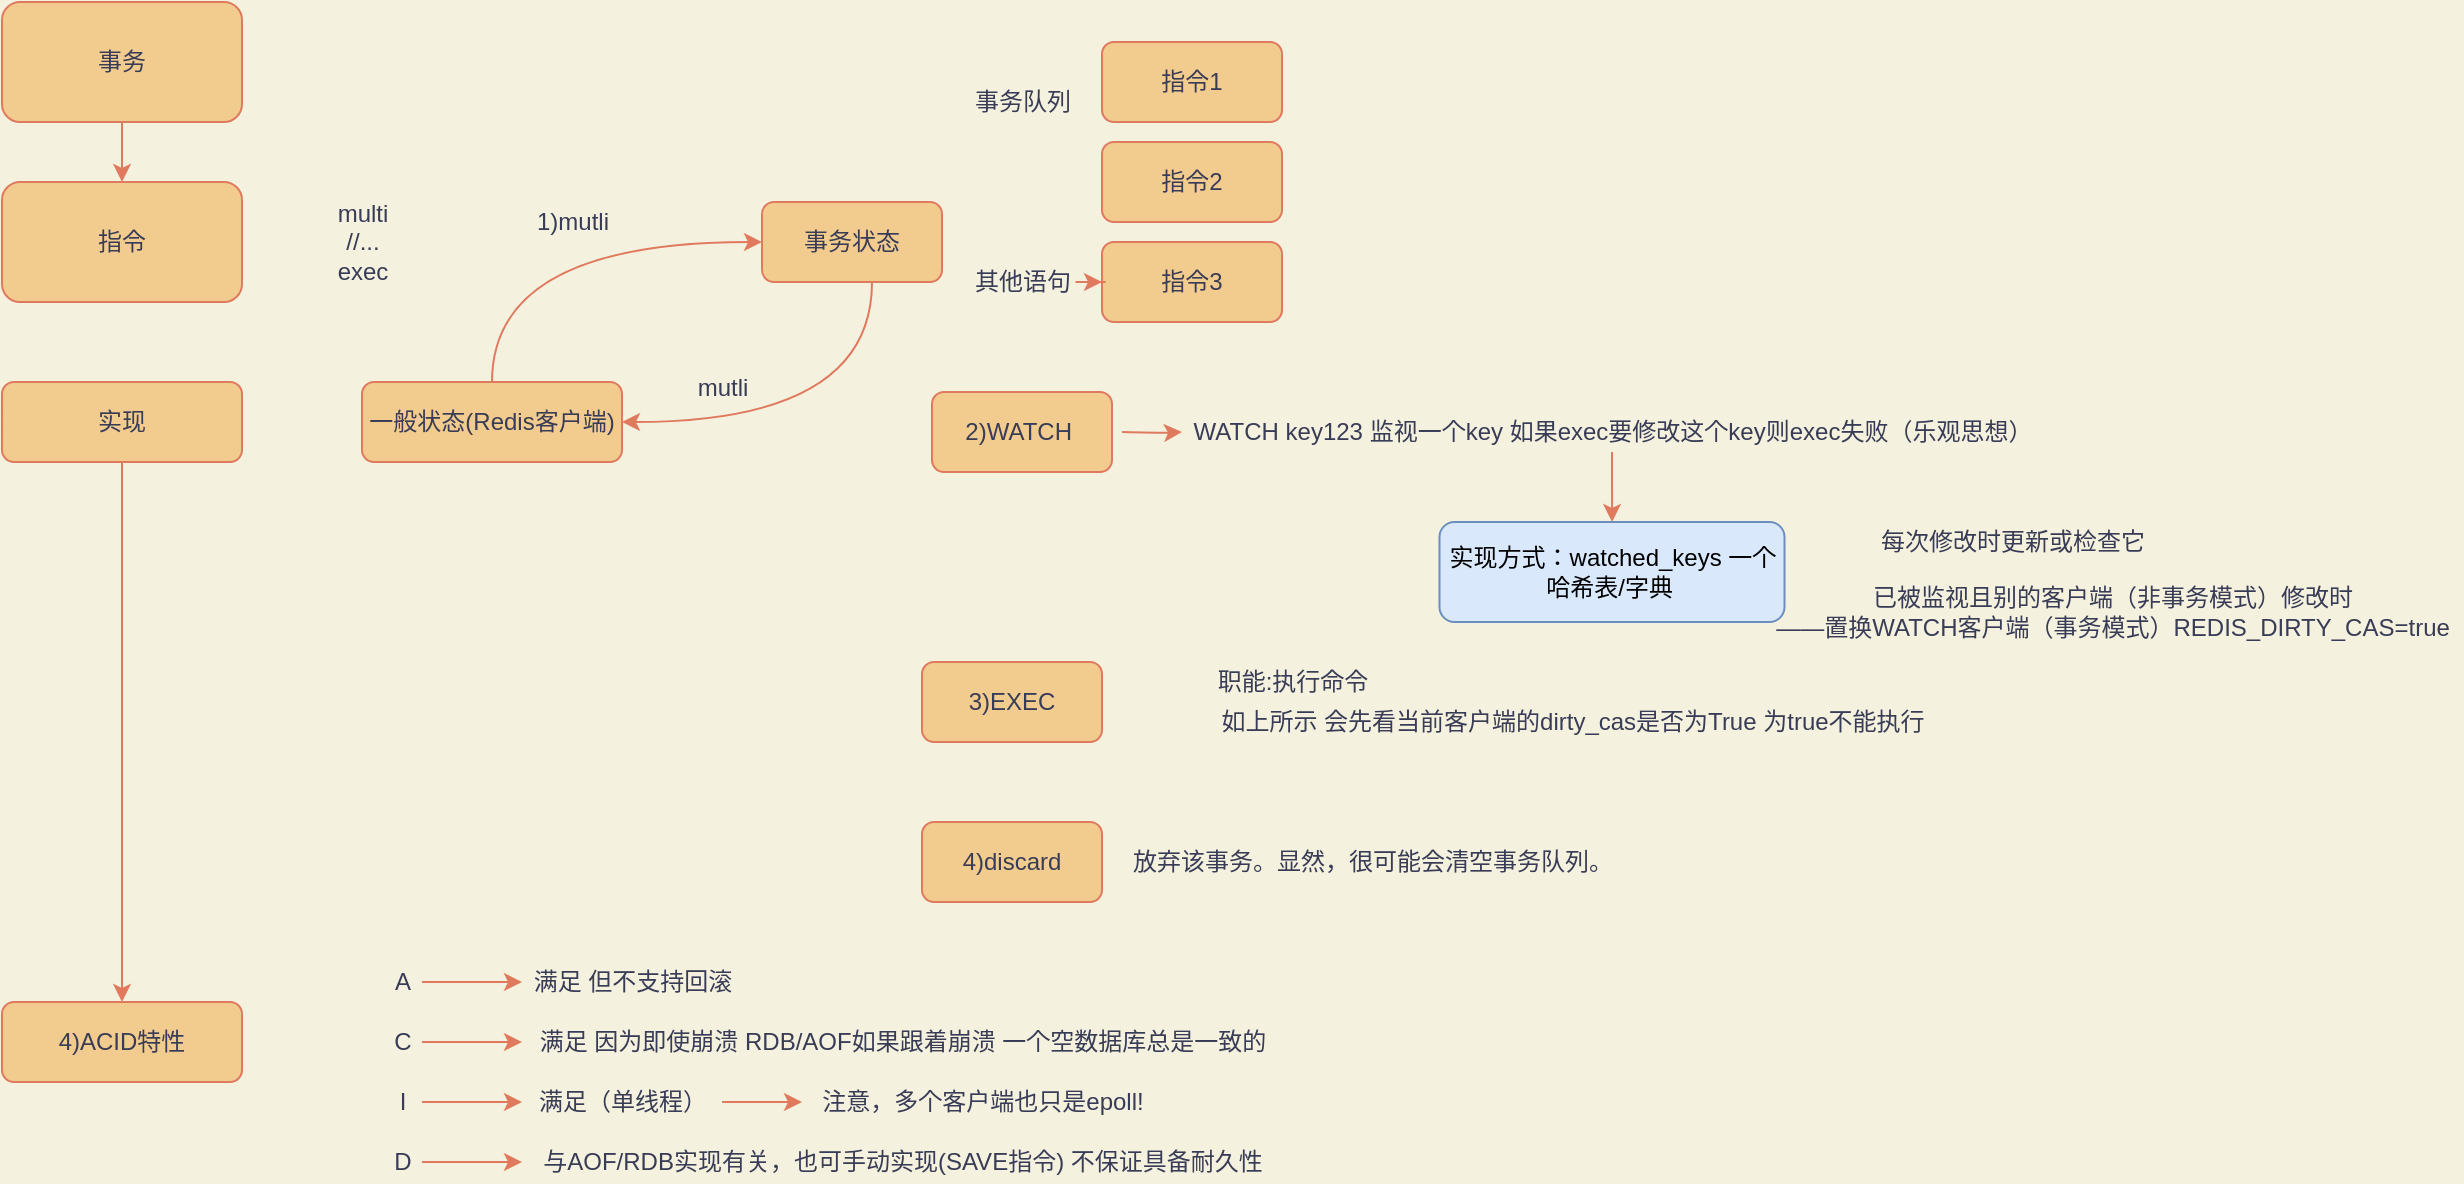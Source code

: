 <mxfile version="13.7.9" type="device"><diagram id="Nmi7Ao37AuHPSphIaEsG" name="事务"><mxGraphModel dx="621" dy="461" grid="1" gridSize="10" guides="1" tooltips="1" connect="1" arrows="1" fold="1" page="1" pageScale="1" pageWidth="3300" pageHeight="4681" background="#F4F1DE" math="0" shadow="0"><root><mxCell id="0"/><mxCell id="1" parent="0"/><mxCell id="hsGsreuen3aBwVhfZORx-4" value="" style="edgeStyle=orthogonalEdgeStyle;curved=1;rounded=1;sketch=0;orthogonalLoop=1;jettySize=auto;html=1;strokeColor=#E07A5F;fillColor=#F2CC8F;fontColor=#393C56;" edge="1" parent="1" source="hsGsreuen3aBwVhfZORx-2" target="hsGsreuen3aBwVhfZORx-3"><mxGeometry relative="1" as="geometry"/></mxCell><mxCell id="hsGsreuen3aBwVhfZORx-2" value="事务" style="rounded=1;whiteSpace=wrap;html=1;sketch=0;strokeColor=#E07A5F;fillColor=#F2CC8F;fontColor=#393C56;" vertex="1" parent="1"><mxGeometry x="390" y="240" width="120" height="60" as="geometry"/></mxCell><mxCell id="hsGsreuen3aBwVhfZORx-3" value="指令" style="rounded=1;whiteSpace=wrap;html=1;sketch=0;strokeColor=#E07A5F;fillColor=#F2CC8F;fontColor=#393C56;" vertex="1" parent="1"><mxGeometry x="390" y="330" width="120" height="60" as="geometry"/></mxCell><mxCell id="hsGsreuen3aBwVhfZORx-5" value="multi&lt;br&gt;//...&lt;br&gt;exec" style="text;html=1;align=center;verticalAlign=middle;resizable=0;points=[];autosize=1;fontColor=#393C56;" vertex="1" parent="1"><mxGeometry x="550" y="335" width="40" height="50" as="geometry"/></mxCell><mxCell id="hsGsreuen3aBwVhfZORx-43" value="" style="edgeStyle=orthogonalEdgeStyle;curved=1;rounded=1;sketch=0;orthogonalLoop=1;jettySize=auto;html=1;strokeColor=#E07A5F;fillColor=#F2CC8F;fontColor=#393C56;" edge="1" parent="1" source="hsGsreuen3aBwVhfZORx-6" target="hsGsreuen3aBwVhfZORx-42"><mxGeometry relative="1" as="geometry"/></mxCell><mxCell id="hsGsreuen3aBwVhfZORx-6" value="实现" style="rounded=1;whiteSpace=wrap;html=1;sketch=0;strokeColor=#E07A5F;fillColor=#F2CC8F;fontColor=#393C56;" vertex="1" parent="1"><mxGeometry x="390" y="430" width="120" height="40" as="geometry"/></mxCell><mxCell id="hsGsreuen3aBwVhfZORx-10" value="" style="edgeStyle=orthogonalEdgeStyle;curved=1;rounded=1;sketch=0;orthogonalLoop=1;jettySize=auto;html=1;strokeColor=#E07A5F;fillColor=#F2CC8F;fontColor=#393C56;entryX=0;entryY=0.5;entryDx=0;entryDy=0;exitX=0.5;exitY=0;exitDx=0;exitDy=0;" edge="1" parent="1" source="hsGsreuen3aBwVhfZORx-7" target="hsGsreuen3aBwVhfZORx-9"><mxGeometry relative="1" as="geometry"/></mxCell><mxCell id="hsGsreuen3aBwVhfZORx-7" value="一般状态(Redis客户端)" style="rounded=1;whiteSpace=wrap;html=1;sketch=0;strokeColor=#E07A5F;fillColor=#F2CC8F;fontColor=#393C56;" vertex="1" parent="1"><mxGeometry x="570" y="430" width="130" height="40" as="geometry"/></mxCell><mxCell id="hsGsreuen3aBwVhfZORx-12" style="edgeStyle=orthogonalEdgeStyle;curved=1;rounded=1;sketch=0;orthogonalLoop=1;jettySize=auto;html=1;entryX=1;entryY=0.5;entryDx=0;entryDy=0;strokeColor=#E07A5F;fillColor=#F2CC8F;fontColor=#393C56;" edge="1" parent="1" source="hsGsreuen3aBwVhfZORx-9" target="hsGsreuen3aBwVhfZORx-7"><mxGeometry relative="1" as="geometry"><Array as="points"><mxPoint x="825" y="450"/></Array></mxGeometry></mxCell><mxCell id="hsGsreuen3aBwVhfZORx-9" value="事务状态" style="whiteSpace=wrap;html=1;rounded=1;fontColor=#393C56;strokeColor=#E07A5F;fillColor=#F2CC8F;sketch=0;" vertex="1" parent="1"><mxGeometry x="770" y="340" width="90" height="40" as="geometry"/></mxCell><mxCell id="hsGsreuen3aBwVhfZORx-11" value="1)mutli" style="text;html=1;align=center;verticalAlign=middle;resizable=0;points=[];autosize=1;fontColor=#393C56;" vertex="1" parent="1"><mxGeometry x="650" y="340" width="50" height="20" as="geometry"/></mxCell><mxCell id="hsGsreuen3aBwVhfZORx-13" value="事务队列" style="text;html=1;align=center;verticalAlign=middle;resizable=0;points=[];autosize=1;fontColor=#393C56;" vertex="1" parent="1"><mxGeometry x="870" y="280" width="60" height="20" as="geometry"/></mxCell><mxCell id="hsGsreuen3aBwVhfZORx-14" value="&lt;br&gt;mutli&lt;br&gt;" style="text;html=1;align=center;verticalAlign=middle;resizable=0;points=[];autosize=1;fontColor=#393C56;" vertex="1" parent="1"><mxGeometry x="730" y="410" width="40" height="30" as="geometry"/></mxCell><mxCell id="hsGsreuen3aBwVhfZORx-15" value="指令1" style="whiteSpace=wrap;html=1;rounded=1;fontColor=#393C56;strokeColor=#E07A5F;fillColor=#F2CC8F;sketch=0;" vertex="1" parent="1"><mxGeometry x="940" y="260" width="90" height="40" as="geometry"/></mxCell><mxCell id="hsGsreuen3aBwVhfZORx-18" value="指令2" style="whiteSpace=wrap;html=1;rounded=1;fontColor=#393C56;strokeColor=#E07A5F;fillColor=#F2CC8F;sketch=0;" vertex="1" parent="1"><mxGeometry x="940" y="310" width="90" height="40" as="geometry"/></mxCell><mxCell id="hsGsreuen3aBwVhfZORx-20" value="指令3" style="whiteSpace=wrap;html=1;rounded=1;fontColor=#393C56;strokeColor=#E07A5F;fillColor=#F2CC8F;sketch=0;" vertex="1" parent="1"><mxGeometry x="940" y="360" width="90" height="40" as="geometry"/></mxCell><mxCell id="hsGsreuen3aBwVhfZORx-23" value="" style="edgeStyle=orthogonalEdgeStyle;curved=1;rounded=1;sketch=0;orthogonalLoop=1;jettySize=auto;html=1;strokeColor=#E07A5F;fillColor=#F2CC8F;fontColor=#393C56;" edge="1" parent="1" source="hsGsreuen3aBwVhfZORx-22" target="hsGsreuen3aBwVhfZORx-20"><mxGeometry relative="1" as="geometry"/></mxCell><mxCell id="hsGsreuen3aBwVhfZORx-22" value="其他语句" style="text;html=1;align=center;verticalAlign=middle;resizable=0;points=[];autosize=1;fontColor=#393C56;" vertex="1" parent="1"><mxGeometry x="870" y="370" width="60" height="20" as="geometry"/></mxCell><mxCell id="hsGsreuen3aBwVhfZORx-28" style="edgeStyle=orthogonalEdgeStyle;curved=1;rounded=1;sketch=0;orthogonalLoop=1;jettySize=auto;html=1;strokeColor=#E07A5F;fillColor=#F2CC8F;fontColor=#393C56;" edge="1" parent="1" target="hsGsreuen3aBwVhfZORx-27"><mxGeometry relative="1" as="geometry"><mxPoint x="950" y="455.029" as="sourcePoint"/></mxGeometry></mxCell><mxCell id="hsGsreuen3aBwVhfZORx-26" value="放弃该事务。显然，很可能会清空事务队列。" style="text;html=1;align=center;verticalAlign=middle;resizable=0;points=[];autosize=1;fontColor=#393C56;" vertex="1" parent="1"><mxGeometry x="945" y="660" width="260" height="20" as="geometry"/></mxCell><mxCell id="hsGsreuen3aBwVhfZORx-30" value="" style="edgeStyle=orthogonalEdgeStyle;curved=1;rounded=1;sketch=0;orthogonalLoop=1;jettySize=auto;html=1;strokeColor=#E07A5F;fillColor=#F2CC8F;fontColor=#393C56;" edge="1" parent="1" source="hsGsreuen3aBwVhfZORx-27" target="hsGsreuen3aBwVhfZORx-29"><mxGeometry relative="1" as="geometry"/></mxCell><mxCell id="hsGsreuen3aBwVhfZORx-27" value="WATCH key123 监视一个key 如果exec要修改这个key则exec失败（乐观思想）" style="text;html=1;align=center;verticalAlign=middle;resizable=0;points=[];autosize=1;fontColor=#393C56;" vertex="1" parent="1"><mxGeometry x="980" y="445" width="430" height="20" as="geometry"/></mxCell><mxCell id="hsGsreuen3aBwVhfZORx-29" value="实现方式：watched_keys 一个哈希表/字典&amp;nbsp;" style="whiteSpace=wrap;html=1;rounded=1;sketch=0;strokeColor=#6c8ebf;fillColor=#dae8fc;" vertex="1" parent="1"><mxGeometry x="1108.75" y="500" width="172.5" height="50" as="geometry"/></mxCell><mxCell id="hsGsreuen3aBwVhfZORx-31" value="&lt;span&gt;2)WATCH&amp;nbsp;&lt;/span&gt;" style="whiteSpace=wrap;html=1;rounded=1;fontColor=#393C56;strokeColor=#E07A5F;fillColor=#F2CC8F;sketch=0;" vertex="1" parent="1"><mxGeometry x="855" y="435" width="90" height="40" as="geometry"/></mxCell><mxCell id="hsGsreuen3aBwVhfZORx-35" value="&lt;span&gt;每次修改时更新或检查它&lt;/span&gt;" style="text;html=1;align=center;verticalAlign=middle;resizable=0;points=[];autosize=1;fontColor=#393C56;" vertex="1" parent="1"><mxGeometry x="1320" y="500" width="150" height="20" as="geometry"/></mxCell><mxCell id="hsGsreuen3aBwVhfZORx-36" value="已被监视且别的客户端（非事务模式）修改时&lt;br&gt;——置换WATCH客户端（事务模式）REDIS_DIRTY_CAS=true" style="text;html=1;align=center;verticalAlign=middle;resizable=0;points=[];autosize=1;fontColor=#393C56;" vertex="1" parent="1"><mxGeometry x="1270" y="530" width="350" height="30" as="geometry"/></mxCell><mxCell id="hsGsreuen3aBwVhfZORx-38" value="3)EXEC" style="whiteSpace=wrap;html=1;rounded=1;fontColor=#393C56;strokeColor=#E07A5F;fillColor=#F2CC8F;sketch=0;" vertex="1" parent="1"><mxGeometry x="850" y="570" width="90" height="40" as="geometry"/></mxCell><mxCell id="hsGsreuen3aBwVhfZORx-39" value="如上所示 会先看当前客户端的dirty_cas是否为True 为true不能执行" style="text;html=1;align=center;verticalAlign=middle;resizable=0;points=[];autosize=1;fontColor=#393C56;" vertex="1" parent="1"><mxGeometry x="990" y="590" width="370" height="20" as="geometry"/></mxCell><mxCell id="hsGsreuen3aBwVhfZORx-40" value="职能:执行命令" style="text;html=1;align=center;verticalAlign=middle;resizable=0;points=[];autosize=1;fontColor=#393C56;" vertex="1" parent="1"><mxGeometry x="990" y="570" width="90" height="20" as="geometry"/></mxCell><mxCell id="hsGsreuen3aBwVhfZORx-41" value="4)discard" style="whiteSpace=wrap;html=1;rounded=1;fontColor=#393C56;strokeColor=#E07A5F;fillColor=#F2CC8F;sketch=0;" vertex="1" parent="1"><mxGeometry x="850" y="650" width="90" height="40" as="geometry"/></mxCell><mxCell id="hsGsreuen3aBwVhfZORx-42" value="4)ACID特性" style="rounded=1;whiteSpace=wrap;html=1;sketch=0;strokeColor=#E07A5F;fillColor=#F2CC8F;fontColor=#393C56;" vertex="1" parent="1"><mxGeometry x="390" y="740" width="120" height="40" as="geometry"/></mxCell><mxCell id="hsGsreuen3aBwVhfZORx-46" value="" style="edgeStyle=orthogonalEdgeStyle;curved=1;rounded=1;sketch=0;orthogonalLoop=1;jettySize=auto;html=1;strokeColor=#E07A5F;fillColor=#F2CC8F;fontColor=#393C56;" edge="1" parent="1" source="hsGsreuen3aBwVhfZORx-44" target="hsGsreuen3aBwVhfZORx-45"><mxGeometry relative="1" as="geometry"/></mxCell><mxCell id="hsGsreuen3aBwVhfZORx-44" value="A" style="text;html=1;align=center;verticalAlign=middle;resizable=0;points=[];autosize=1;fontColor=#393C56;" vertex="1" parent="1"><mxGeometry x="580" y="720" width="20" height="20" as="geometry"/></mxCell><mxCell id="hsGsreuen3aBwVhfZORx-45" value="满足 但不支持回滚" style="text;html=1;align=center;verticalAlign=middle;resizable=0;points=[];autosize=1;fontColor=#393C56;" vertex="1" parent="1"><mxGeometry x="650" y="720" width="110" height="20" as="geometry"/></mxCell><mxCell id="hsGsreuen3aBwVhfZORx-51" value="" style="edgeStyle=orthogonalEdgeStyle;curved=1;rounded=1;sketch=0;orthogonalLoop=1;jettySize=auto;html=1;strokeColor=#E07A5F;fillColor=#F2CC8F;fontColor=#393C56;" edge="1" parent="1" source="hsGsreuen3aBwVhfZORx-47" target="hsGsreuen3aBwVhfZORx-50"><mxGeometry relative="1" as="geometry"/></mxCell><mxCell id="hsGsreuen3aBwVhfZORx-47" value="C" style="text;html=1;align=center;verticalAlign=middle;resizable=0;points=[];autosize=1;fontColor=#393C56;" vertex="1" parent="1"><mxGeometry x="580" y="750" width="20" height="20" as="geometry"/></mxCell><mxCell id="hsGsreuen3aBwVhfZORx-50" value="满足 因为即使崩溃 RDB/AOF如果跟着崩溃 一个空数据库总是一致的" style="text;html=1;align=center;verticalAlign=middle;resizable=0;points=[];autosize=1;fontColor=#393C56;" vertex="1" parent="1"><mxGeometry x="650" y="750" width="380" height="20" as="geometry"/></mxCell><mxCell id="hsGsreuen3aBwVhfZORx-55" value="" style="edgeStyle=orthogonalEdgeStyle;curved=1;rounded=1;sketch=0;orthogonalLoop=1;jettySize=auto;html=1;strokeColor=#E07A5F;fillColor=#F2CC8F;fontColor=#393C56;" edge="1" parent="1" source="hsGsreuen3aBwVhfZORx-52" target="hsGsreuen3aBwVhfZORx-54"><mxGeometry relative="1" as="geometry"/></mxCell><mxCell id="hsGsreuen3aBwVhfZORx-52" value="I" style="text;html=1;align=center;verticalAlign=middle;resizable=0;points=[];autosize=1;fontColor=#393C56;" vertex="1" parent="1"><mxGeometry x="580" y="780" width="20" height="20" as="geometry"/></mxCell><mxCell id="hsGsreuen3aBwVhfZORx-58" value="" style="edgeStyle=orthogonalEdgeStyle;curved=1;rounded=1;sketch=0;orthogonalLoop=1;jettySize=auto;html=1;strokeColor=#E07A5F;fillColor=#F2CC8F;fontColor=#393C56;" edge="1" parent="1" source="hsGsreuen3aBwVhfZORx-54" target="hsGsreuen3aBwVhfZORx-57"><mxGeometry relative="1" as="geometry"/></mxCell><mxCell id="hsGsreuen3aBwVhfZORx-54" value="满足（单线程）" style="text;html=1;align=center;verticalAlign=middle;resizable=0;points=[];autosize=1;fontColor=#393C56;" vertex="1" parent="1"><mxGeometry x="650" y="780" width="100" height="20" as="geometry"/></mxCell><mxCell id="hsGsreuen3aBwVhfZORx-57" value="注意，多个客户端也只是epoll!" style="text;html=1;align=center;verticalAlign=middle;resizable=0;points=[];autosize=1;fontColor=#393C56;" vertex="1" parent="1"><mxGeometry x="790" y="780" width="180" height="20" as="geometry"/></mxCell><mxCell id="hsGsreuen3aBwVhfZORx-62" value="" style="edgeStyle=orthogonalEdgeStyle;curved=1;rounded=1;sketch=0;orthogonalLoop=1;jettySize=auto;html=1;strokeColor=#E07A5F;fillColor=#F2CC8F;fontColor=#393C56;" edge="1" parent="1" source="hsGsreuen3aBwVhfZORx-59" target="hsGsreuen3aBwVhfZORx-61"><mxGeometry relative="1" as="geometry"/></mxCell><mxCell id="hsGsreuen3aBwVhfZORx-59" value="D" style="text;html=1;align=center;verticalAlign=middle;resizable=0;points=[];autosize=1;fontColor=#393C56;" vertex="1" parent="1"><mxGeometry x="580" y="810" width="20" height="20" as="geometry"/></mxCell><mxCell id="hsGsreuen3aBwVhfZORx-61" value="与AOF/RDB实现有关，也可手动实现(SAVE指令) 不保证具备耐久性" style="text;html=1;align=center;verticalAlign=middle;resizable=0;points=[];autosize=1;fontColor=#393C56;" vertex="1" parent="1"><mxGeometry x="650" y="810" width="380" height="20" as="geometry"/></mxCell></root></mxGraphModel></diagram></mxfile>